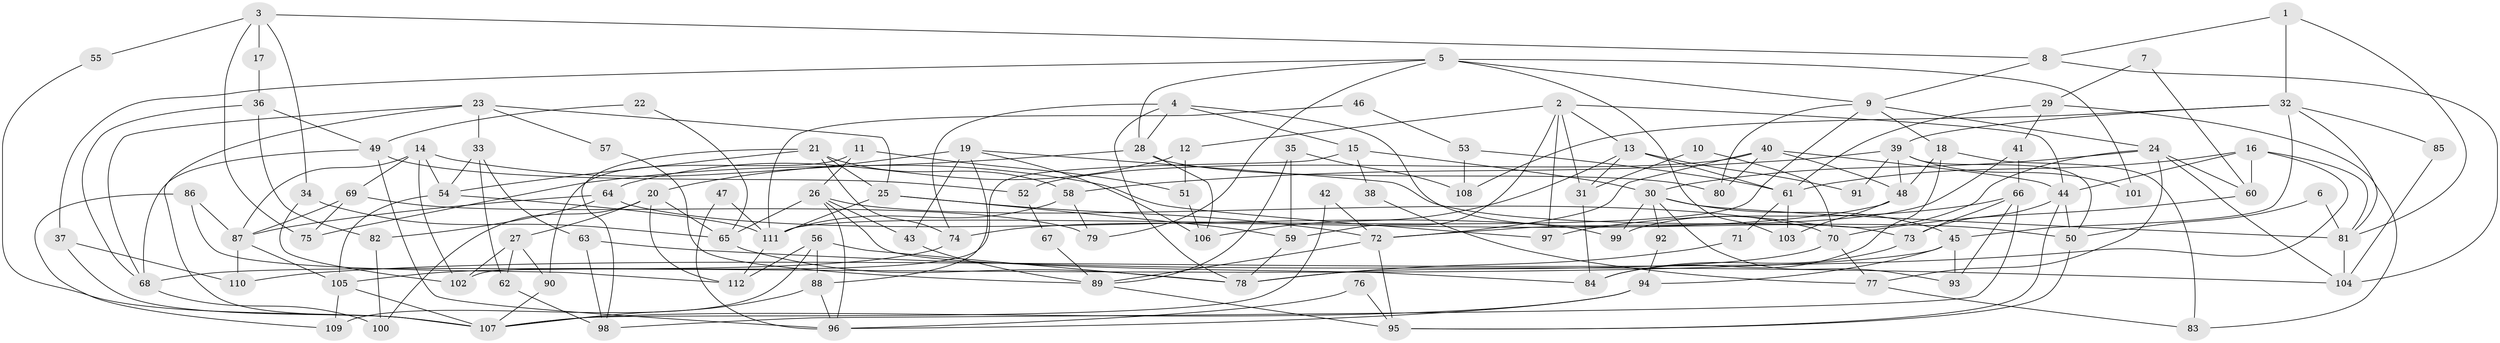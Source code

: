 // coarse degree distribution, {6: 0.18055555555555555, 5: 0.09722222222222222, 7: 0.16666666666666666, 2: 0.18055555555555555, 4: 0.1111111111111111, 3: 0.1527777777777778, 8: 0.09722222222222222, 10: 0.013888888888888888}
// Generated by graph-tools (version 1.1) at 2025/23/03/03/25 07:23:58]
// undirected, 112 vertices, 224 edges
graph export_dot {
graph [start="1"]
  node [color=gray90,style=filled];
  1;
  2;
  3;
  4;
  5;
  6;
  7;
  8;
  9;
  10;
  11;
  12;
  13;
  14;
  15;
  16;
  17;
  18;
  19;
  20;
  21;
  22;
  23;
  24;
  25;
  26;
  27;
  28;
  29;
  30;
  31;
  32;
  33;
  34;
  35;
  36;
  37;
  38;
  39;
  40;
  41;
  42;
  43;
  44;
  45;
  46;
  47;
  48;
  49;
  50;
  51;
  52;
  53;
  54;
  55;
  56;
  57;
  58;
  59;
  60;
  61;
  62;
  63;
  64;
  65;
  66;
  67;
  68;
  69;
  70;
  71;
  72;
  73;
  74;
  75;
  76;
  77;
  78;
  79;
  80;
  81;
  82;
  83;
  84;
  85;
  86;
  87;
  88;
  89;
  90;
  91;
  92;
  93;
  94;
  95;
  96;
  97;
  98;
  99;
  100;
  101;
  102;
  103;
  104;
  105;
  106;
  107;
  108;
  109;
  110;
  111;
  112;
  1 -- 81;
  1 -- 32;
  1 -- 8;
  2 -- 31;
  2 -- 44;
  2 -- 12;
  2 -- 13;
  2 -- 59;
  2 -- 97;
  3 -- 8;
  3 -- 75;
  3 -- 17;
  3 -- 34;
  3 -- 55;
  4 -- 78;
  4 -- 15;
  4 -- 28;
  4 -- 73;
  4 -- 74;
  5 -- 9;
  5 -- 79;
  5 -- 28;
  5 -- 37;
  5 -- 101;
  5 -- 103;
  6 -- 81;
  6 -- 50;
  7 -- 29;
  7 -- 60;
  8 -- 9;
  8 -- 104;
  9 -- 80;
  9 -- 24;
  9 -- 18;
  9 -- 111;
  10 -- 31;
  10 -- 70;
  11 -- 90;
  11 -- 51;
  11 -- 26;
  12 -- 64;
  12 -- 51;
  13 -- 106;
  13 -- 31;
  13 -- 61;
  13 -- 91;
  14 -- 97;
  14 -- 54;
  14 -- 69;
  14 -- 87;
  14 -- 102;
  15 -- 30;
  15 -- 102;
  15 -- 38;
  16 -- 110;
  16 -- 61;
  16 -- 44;
  16 -- 60;
  16 -- 81;
  17 -- 36;
  18 -- 84;
  18 -- 48;
  18 -- 83;
  19 -- 20;
  19 -- 50;
  19 -- 43;
  19 -- 88;
  19 -- 106;
  20 -- 27;
  20 -- 112;
  20 -- 65;
  20 -- 100;
  21 -- 25;
  21 -- 54;
  21 -- 58;
  21 -- 74;
  21 -- 98;
  22 -- 49;
  22 -- 65;
  23 -- 33;
  23 -- 25;
  23 -- 57;
  23 -- 68;
  23 -- 107;
  24 -- 104;
  24 -- 60;
  24 -- 30;
  24 -- 77;
  24 -- 99;
  25 -- 111;
  25 -- 72;
  25 -- 59;
  26 -- 96;
  26 -- 43;
  26 -- 65;
  26 -- 70;
  26 -- 84;
  27 -- 62;
  27 -- 102;
  27 -- 90;
  28 -- 75;
  28 -- 80;
  28 -- 106;
  29 -- 61;
  29 -- 83;
  29 -- 41;
  30 -- 81;
  30 -- 45;
  30 -- 92;
  30 -- 93;
  30 -- 99;
  31 -- 84;
  32 -- 39;
  32 -- 45;
  32 -- 81;
  32 -- 85;
  32 -- 108;
  33 -- 54;
  33 -- 63;
  33 -- 62;
  34 -- 65;
  34 -- 102;
  35 -- 59;
  35 -- 89;
  35 -- 108;
  36 -- 82;
  36 -- 68;
  36 -- 49;
  37 -- 107;
  37 -- 110;
  38 -- 77;
  39 -- 48;
  39 -- 50;
  39 -- 58;
  39 -- 91;
  39 -- 101;
  40 -- 48;
  40 -- 72;
  40 -- 44;
  40 -- 52;
  40 -- 80;
  41 -- 66;
  41 -- 72;
  42 -- 107;
  42 -- 72;
  43 -- 89;
  44 -- 50;
  44 -- 73;
  44 -- 95;
  45 -- 68;
  45 -- 93;
  45 -- 94;
  46 -- 111;
  46 -- 53;
  47 -- 111;
  47 -- 96;
  48 -- 74;
  48 -- 103;
  49 -- 96;
  49 -- 52;
  49 -- 68;
  50 -- 95;
  51 -- 106;
  52 -- 67;
  53 -- 108;
  53 -- 61;
  54 -- 111;
  54 -- 105;
  55 -- 107;
  56 -- 112;
  56 -- 78;
  56 -- 88;
  56 -- 109;
  57 -- 89;
  58 -- 79;
  58 -- 111;
  59 -- 78;
  60 -- 70;
  61 -- 103;
  61 -- 71;
  62 -- 98;
  63 -- 104;
  63 -- 98;
  64 -- 99;
  64 -- 87;
  64 -- 82;
  65 -- 78;
  66 -- 73;
  66 -- 93;
  66 -- 97;
  66 -- 98;
  67 -- 89;
  68 -- 100;
  69 -- 87;
  69 -- 75;
  69 -- 79;
  70 -- 78;
  70 -- 77;
  71 -- 78;
  72 -- 89;
  72 -- 95;
  73 -- 84;
  74 -- 105;
  76 -- 96;
  76 -- 95;
  77 -- 83;
  81 -- 104;
  82 -- 100;
  85 -- 104;
  86 -- 87;
  86 -- 109;
  86 -- 112;
  87 -- 105;
  87 -- 110;
  88 -- 96;
  88 -- 107;
  89 -- 95;
  90 -- 107;
  92 -- 94;
  94 -- 107;
  94 -- 96;
  105 -- 107;
  105 -- 109;
  111 -- 112;
}
